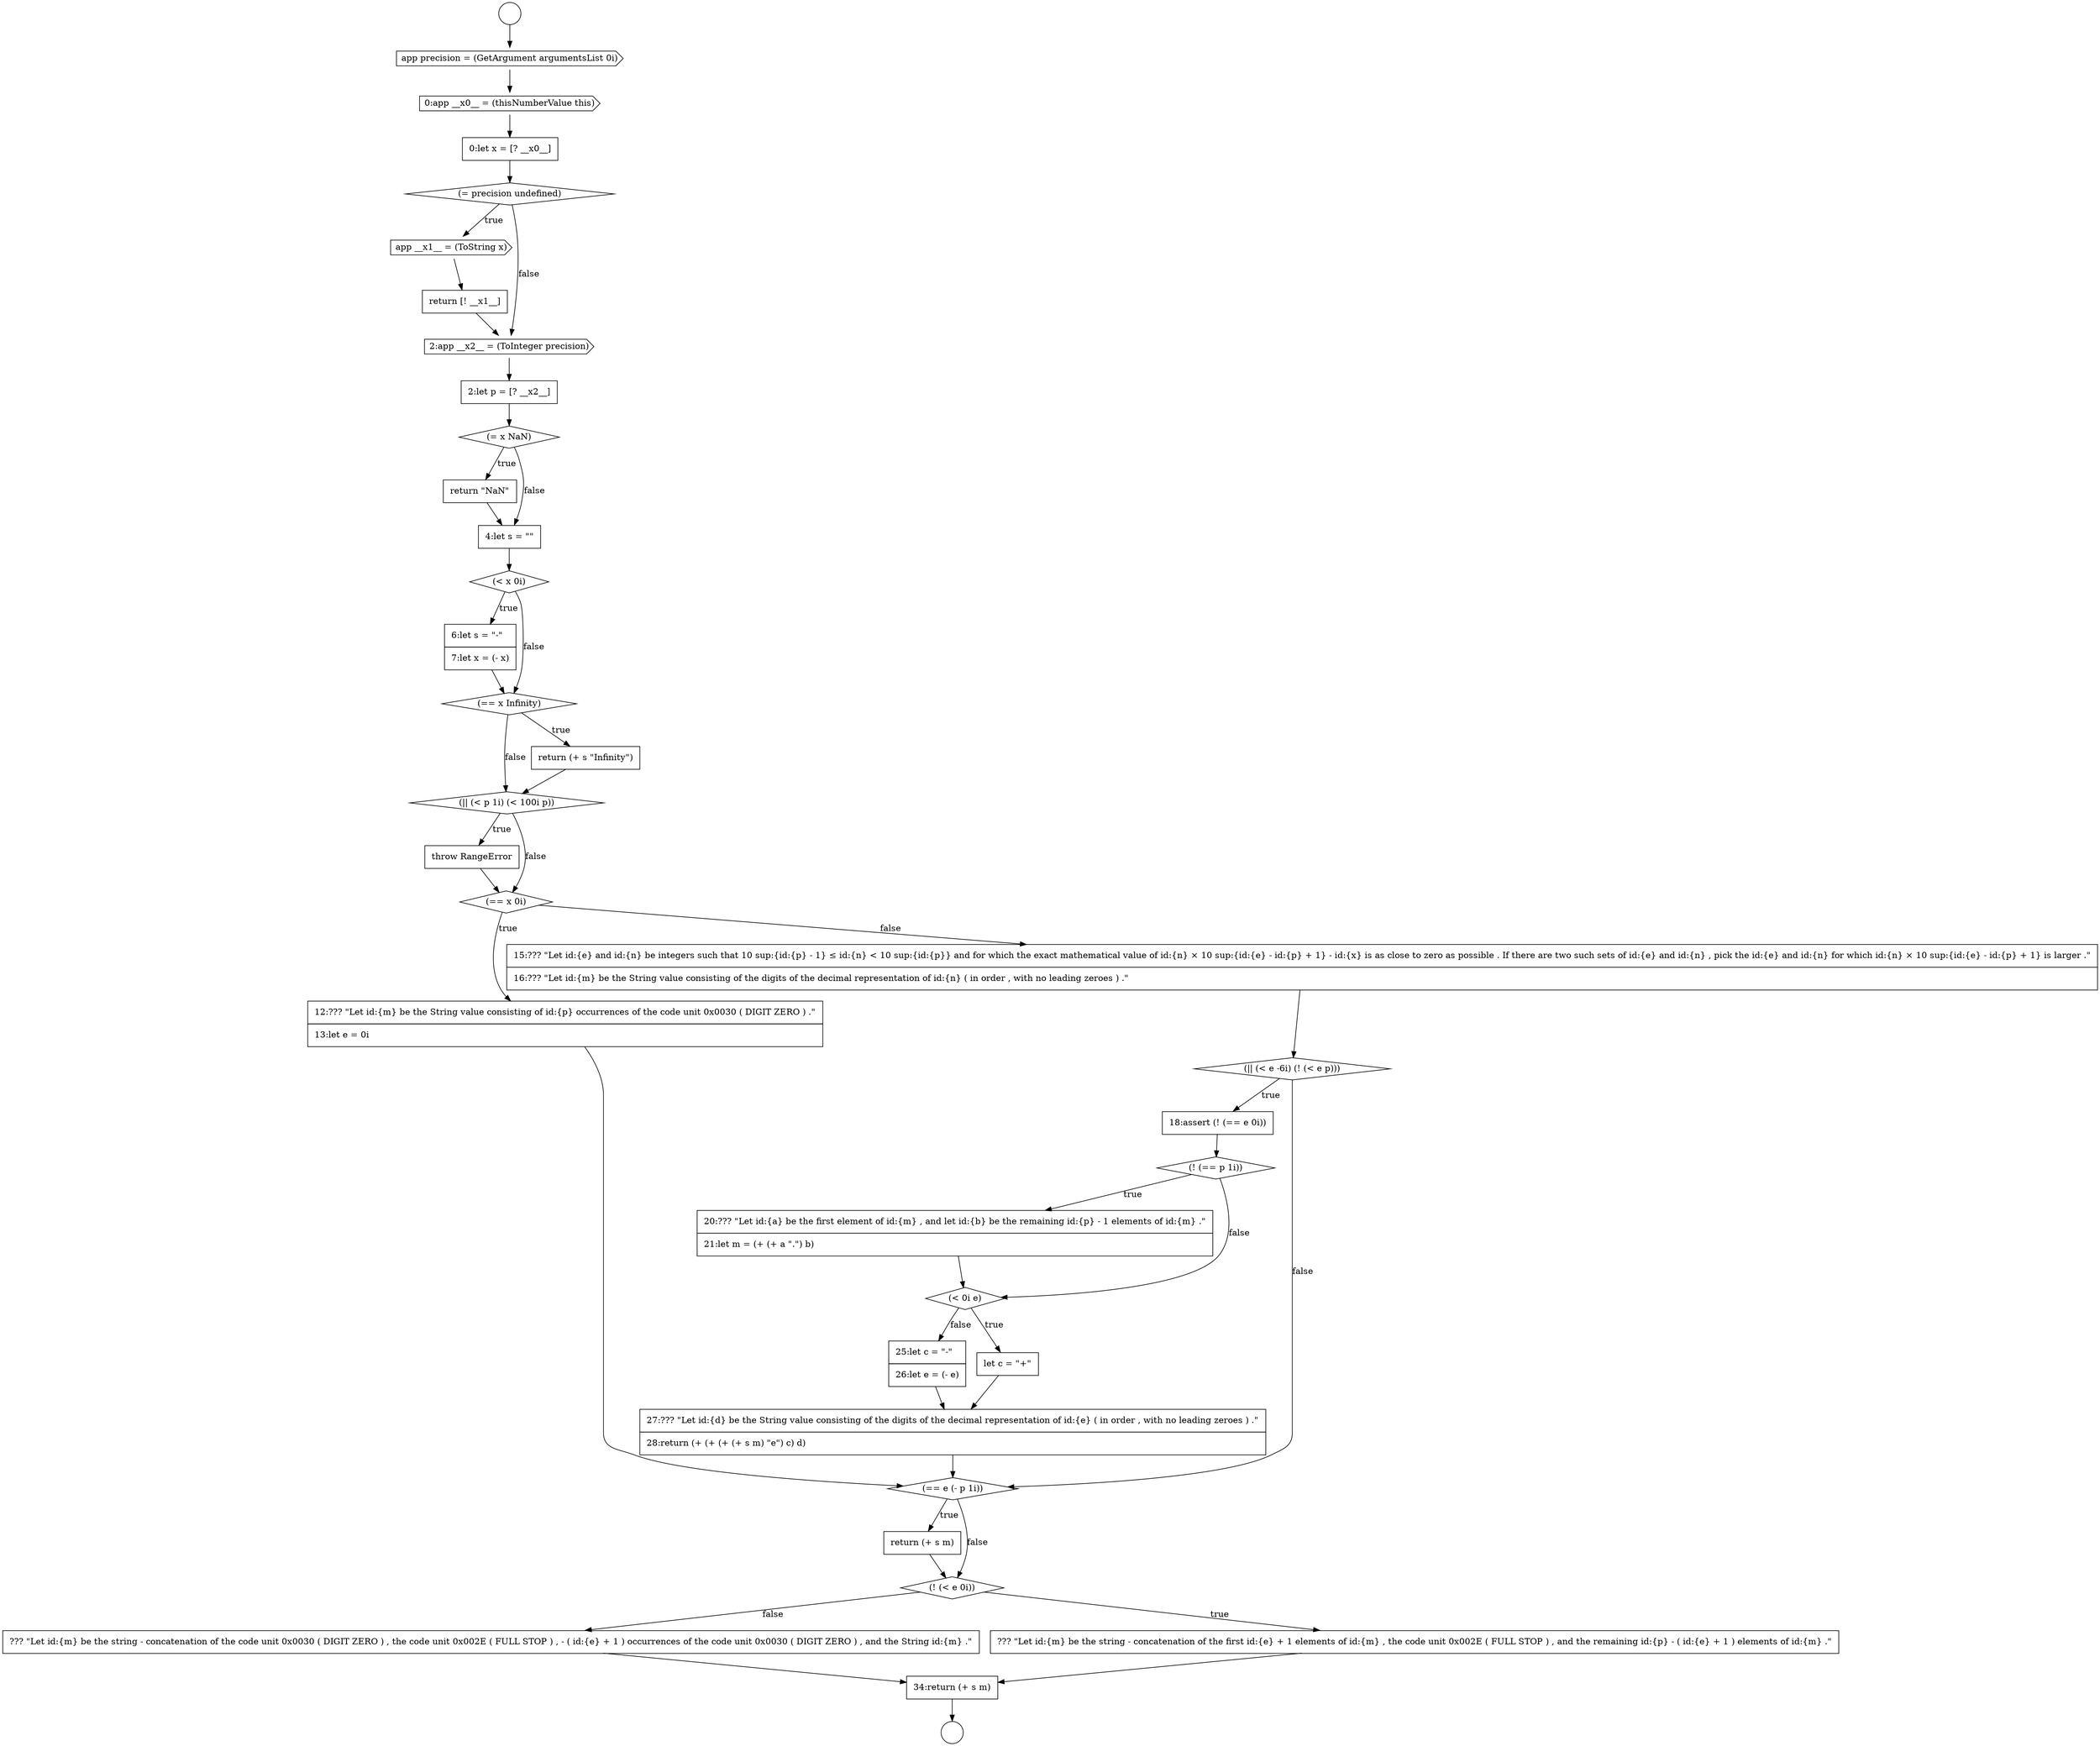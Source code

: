 digraph {
  node11962 [shape=none, margin=0, label=<<font color="black">
    <table border="0" cellborder="1" cellspacing="0" cellpadding="10">
      <tr><td align="left">6:let s = &quot;-&quot;</td></tr>
      <tr><td align="left">7:let x = (- x)</td></tr>
    </table>
  </font>> color="black" fillcolor="white" style=filled]
  node11977 [shape=none, margin=0, label=<<font color="black">
    <table border="0" cellborder="1" cellspacing="0" cellpadding="10">
      <tr><td align="left">27:??? &quot;Let id:{d} be the String value consisting of the digits of the decimal representation of id:{e} ( in order , with no leading zeroes ) .&quot;</td></tr>
      <tr><td align="left">28:return (+ (+ (+ (+ s m) &quot;e&quot;) c) d)</td></tr>
    </table>
  </font>> color="black" fillcolor="white" style=filled]
  node11971 [shape=none, margin=0, label=<<font color="black">
    <table border="0" cellborder="1" cellspacing="0" cellpadding="10">
      <tr><td align="left">18:assert (! (== e 0i))</td></tr>
    </table>
  </font>> color="black" fillcolor="white" style=filled]
  node11954 [shape=cds, label=<<font color="black">app __x1__ = (ToString x)</font>> color="black" fillcolor="white" style=filled]
  node11952 [shape=none, margin=0, label=<<font color="black">
    <table border="0" cellborder="1" cellspacing="0" cellpadding="10">
      <tr><td align="left">0:let x = [? __x0__]</td></tr>
    </table>
  </font>> color="black" fillcolor="white" style=filled]
  node11961 [shape=diamond, label=<<font color="black">(&lt; x 0i)</font>> color="black" fillcolor="white" style=filled]
  node11965 [shape=diamond, label=<<font color="black">(|| (&lt; p 1i) (&lt; 100i p))</font>> color="black" fillcolor="white" style=filled]
  node11972 [shape=diamond, label=<<font color="black">(! (== p 1i))</font>> color="black" fillcolor="white" style=filled]
  node11955 [shape=none, margin=0, label=<<font color="black">
    <table border="0" cellborder="1" cellspacing="0" cellpadding="10">
      <tr><td align="left">return [! __x1__]</td></tr>
    </table>
  </font>> color="black" fillcolor="white" style=filled]
  node11983 [shape=none, margin=0, label=<<font color="black">
    <table border="0" cellborder="1" cellspacing="0" cellpadding="10">
      <tr><td align="left">34:return (+ s m)</td></tr>
    </table>
  </font>> color="black" fillcolor="white" style=filled]
  node11979 [shape=none, margin=0, label=<<font color="black">
    <table border="0" cellborder="1" cellspacing="0" cellpadding="10">
      <tr><td align="left">return (+ s m)</td></tr>
    </table>
  </font>> color="black" fillcolor="white" style=filled]
  node11964 [shape=none, margin=0, label=<<font color="black">
    <table border="0" cellborder="1" cellspacing="0" cellpadding="10">
      <tr><td align="left">return (+ s &quot;Infinity&quot;)</td></tr>
    </table>
  </font>> color="black" fillcolor="white" style=filled]
  node11956 [shape=cds, label=<<font color="black">2:app __x2__ = (ToInteger precision)</font>> color="black" fillcolor="white" style=filled]
  node11978 [shape=diamond, label=<<font color="black">(== e (- p 1i))</font>> color="black" fillcolor="white" style=filled]
  node11963 [shape=diamond, label=<<font color="black">(== x Infinity)</font>> color="black" fillcolor="white" style=filled]
  node11982 [shape=none, margin=0, label=<<font color="black">
    <table border="0" cellborder="1" cellspacing="0" cellpadding="10">
      <tr><td align="left">??? &quot;Let id:{m} be the string - concatenation of the code unit 0x0030 ( DIGIT ZERO ) , the code unit 0x002E ( FULL STOP ) , - ( id:{e} + 1 ) occurrences of the code unit 0x0030 ( DIGIT ZERO ) , and the String id:{m} .&quot;</td></tr>
    </table>
  </font>> color="black" fillcolor="white" style=filled]
  node11949 [shape=circle label=" " color="black" fillcolor="white" style=filled]
  node11976 [shape=none, margin=0, label=<<font color="black">
    <table border="0" cellborder="1" cellspacing="0" cellpadding="10">
      <tr><td align="left">25:let c = &quot;-&quot;</td></tr>
      <tr><td align="left">26:let e = (- e)</td></tr>
    </table>
  </font>> color="black" fillcolor="white" style=filled]
  node11966 [shape=none, margin=0, label=<<font color="black">
    <table border="0" cellborder="1" cellspacing="0" cellpadding="10">
      <tr><td align="left">throw RangeError</td></tr>
    </table>
  </font>> color="black" fillcolor="white" style=filled]
  node11981 [shape=none, margin=0, label=<<font color="black">
    <table border="0" cellborder="1" cellspacing="0" cellpadding="10">
      <tr><td align="left">??? &quot;Let id:{m} be the string - concatenation of the first id:{e} + 1 elements of id:{m} , the code unit 0x002E ( FULL STOP ) , and the remaining id:{p} - ( id:{e} + 1 ) elements of id:{m} .&quot;</td></tr>
    </table>
  </font>> color="black" fillcolor="white" style=filled]
  node11959 [shape=none, margin=0, label=<<font color="black">
    <table border="0" cellborder="1" cellspacing="0" cellpadding="10">
      <tr><td align="left">return &quot;NaN&quot;</td></tr>
    </table>
  </font>> color="black" fillcolor="white" style=filled]
  node11980 [shape=diamond, label=<<font color="black">(! (&lt; e 0i))</font>> color="black" fillcolor="white" style=filled]
  node11948 [shape=circle label=" " color="black" fillcolor="white" style=filled]
  node11951 [shape=cds, label=<<font color="black">0:app __x0__ = (thisNumberValue this)</font>> color="black" fillcolor="white" style=filled]
  node11968 [shape=none, margin=0, label=<<font color="black">
    <table border="0" cellborder="1" cellspacing="0" cellpadding="10">
      <tr><td align="left">12:??? &quot;Let id:{m} be the String value consisting of id:{p} occurrences of the code unit 0x0030 ( DIGIT ZERO ) .&quot;</td></tr>
      <tr><td align="left">13:let e = 0i</td></tr>
    </table>
  </font>> color="black" fillcolor="white" style=filled]
  node11973 [shape=none, margin=0, label=<<font color="black">
    <table border="0" cellborder="1" cellspacing="0" cellpadding="10">
      <tr><td align="left">20:??? &quot;Let id:{a} be the first element of id:{m} , and let id:{b} be the remaining id:{p} - 1 elements of id:{m} .&quot;</td></tr>
      <tr><td align="left">21:let m = (+ (+ a &quot;.&quot;) b)</td></tr>
    </table>
  </font>> color="black" fillcolor="white" style=filled]
  node11974 [shape=diamond, label=<<font color="black">(&lt; 0i e)</font>> color="black" fillcolor="white" style=filled]
  node11969 [shape=none, margin=0, label=<<font color="black">
    <table border="0" cellborder="1" cellspacing="0" cellpadding="10">
      <tr><td align="left">15:??? &quot;Let id:{e} and id:{n} be integers such that 10 sup:{id:{p} - 1} &le; id:{n} &lt; 10 sup:{id:{p}} and for which the exact mathematical value of id:{n} &times; 10 sup:{id:{e} - id:{p} + 1} - id:{x} is as close to zero as possible . If there are two such sets of id:{e} and id:{n} , pick the id:{e} and id:{n} for which id:{n} &times; 10 sup:{id:{e} - id:{p} + 1} is larger .&quot;</td></tr>
      <tr><td align="left">16:??? &quot;Let id:{m} be the String value consisting of the digits of the decimal representation of id:{n} ( in order , with no leading zeroes ) .&quot;</td></tr>
    </table>
  </font>> color="black" fillcolor="white" style=filled]
  node11967 [shape=diamond, label=<<font color="black">(== x 0i)</font>> color="black" fillcolor="white" style=filled]
  node11957 [shape=none, margin=0, label=<<font color="black">
    <table border="0" cellborder="1" cellspacing="0" cellpadding="10">
      <tr><td align="left">2:let p = [? __x2__]</td></tr>
    </table>
  </font>> color="black" fillcolor="white" style=filled]
  node11960 [shape=none, margin=0, label=<<font color="black">
    <table border="0" cellborder="1" cellspacing="0" cellpadding="10">
      <tr><td align="left">4:let s = &quot;&quot;</td></tr>
    </table>
  </font>> color="black" fillcolor="white" style=filled]
  node11975 [shape=none, margin=0, label=<<font color="black">
    <table border="0" cellborder="1" cellspacing="0" cellpadding="10">
      <tr><td align="left">let c = &quot;+&quot;</td></tr>
    </table>
  </font>> color="black" fillcolor="white" style=filled]
  node11970 [shape=diamond, label=<<font color="black">(|| (&lt; e -6i) (! (&lt; e p)))</font>> color="black" fillcolor="white" style=filled]
  node11950 [shape=cds, label=<<font color="black">app precision = (GetArgument argumentsList 0i)</font>> color="black" fillcolor="white" style=filled]
  node11953 [shape=diamond, label=<<font color="black">(= precision undefined)</font>> color="black" fillcolor="white" style=filled]
  node11958 [shape=diamond, label=<<font color="black">(= x NaN)</font>> color="black" fillcolor="white" style=filled]
  node11961 -> node11962 [label=<<font color="black">true</font>> color="black"]
  node11961 -> node11963 [label=<<font color="black">false</font>> color="black"]
  node11965 -> node11966 [label=<<font color="black">true</font>> color="black"]
  node11965 -> node11967 [label=<<font color="black">false</font>> color="black"]
  node11953 -> node11954 [label=<<font color="black">true</font>> color="black"]
  node11953 -> node11956 [label=<<font color="black">false</font>> color="black"]
  node11951 -> node11952 [ color="black"]
  node11955 -> node11956 [ color="black"]
  node11952 -> node11953 [ color="black"]
  node11967 -> node11968 [label=<<font color="black">true</font>> color="black"]
  node11967 -> node11969 [label=<<font color="black">false</font>> color="black"]
  node11954 -> node11955 [ color="black"]
  node11950 -> node11951 [ color="black"]
  node11956 -> node11957 [ color="black"]
  node11948 -> node11950 [ color="black"]
  node11979 -> node11980 [ color="black"]
  node11980 -> node11981 [label=<<font color="black">true</font>> color="black"]
  node11980 -> node11982 [label=<<font color="black">false</font>> color="black"]
  node11968 -> node11978 [ color="black"]
  node11969 -> node11970 [ color="black"]
  node11959 -> node11960 [ color="black"]
  node11971 -> node11972 [ color="black"]
  node11977 -> node11978 [ color="black"]
  node11966 -> node11967 [ color="black"]
  node11978 -> node11979 [label=<<font color="black">true</font>> color="black"]
  node11978 -> node11980 [label=<<font color="black">false</font>> color="black"]
  node11962 -> node11963 [ color="black"]
  node11957 -> node11958 [ color="black"]
  node11976 -> node11977 [ color="black"]
  node11982 -> node11983 [ color="black"]
  node11963 -> node11964 [label=<<font color="black">true</font>> color="black"]
  node11963 -> node11965 [label=<<font color="black">false</font>> color="black"]
  node11972 -> node11973 [label=<<font color="black">true</font>> color="black"]
  node11972 -> node11974 [label=<<font color="black">false</font>> color="black"]
  node11958 -> node11959 [label=<<font color="black">true</font>> color="black"]
  node11958 -> node11960 [label=<<font color="black">false</font>> color="black"]
  node11983 -> node11949 [ color="black"]
  node11975 -> node11977 [ color="black"]
  node11960 -> node11961 [ color="black"]
  node11964 -> node11965 [ color="black"]
  node11974 -> node11975 [label=<<font color="black">true</font>> color="black"]
  node11974 -> node11976 [label=<<font color="black">false</font>> color="black"]
  node11981 -> node11983 [ color="black"]
  node11970 -> node11971 [label=<<font color="black">true</font>> color="black"]
  node11970 -> node11978 [label=<<font color="black">false</font>> color="black"]
  node11973 -> node11974 [ color="black"]
}
